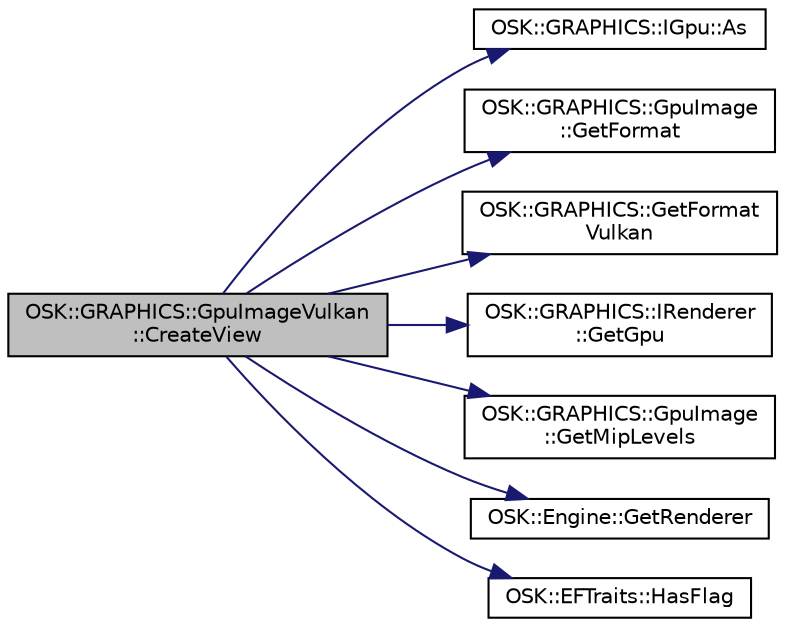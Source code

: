 digraph "OSK::GRAPHICS::GpuImageVulkan::CreateView"
{
 // LATEX_PDF_SIZE
  edge [fontname="Helvetica",fontsize="10",labelfontname="Helvetica",labelfontsize="10"];
  node [fontname="Helvetica",fontsize="10",shape=record];
  rankdir="LR";
  Node1 [label="OSK::GRAPHICS::GpuImageVulkan\l::CreateView",height=0.2,width=0.4,color="black", fillcolor="grey75", style="filled", fontcolor="black",tooltip=" "];
  Node1 -> Node2 [color="midnightblue",fontsize="10",style="solid",fontname="Helvetica"];
  Node2 [label="OSK::GRAPHICS::IGpu::As",height=0.2,width=0.4,color="black", fillcolor="white", style="filled",URL="$class_o_s_k_1_1_g_r_a_p_h_i_c_s_1_1_i_gpu.html#a1b0e5d22fed49696034d38442892121c",tooltip="Castea la clase al tipo dado."];
  Node1 -> Node3 [color="midnightblue",fontsize="10",style="solid",fontname="Helvetica"];
  Node3 [label="OSK::GRAPHICS::GpuImage\l::GetFormat",height=0.2,width=0.4,color="black", fillcolor="white", style="filled",URL="$class_o_s_k_1_1_g_r_a_p_h_i_c_s_1_1_gpu_image.html#a7fbd0307d9e9147312004fecca6b73ba",tooltip=" "];
  Node1 -> Node4 [color="midnightblue",fontsize="10",style="solid",fontname="Helvetica"];
  Node4 [label="OSK::GRAPHICS::GetFormat\lVulkan",height=0.2,width=0.4,color="black", fillcolor="white", style="filled",URL="$namespace_o_s_k_1_1_g_r_a_p_h_i_c_s.html#aa15e92a412a9d26d5213e4f716762081",tooltip="Obtiene la representación nativa del formato para Vulkan."];
  Node1 -> Node5 [color="midnightblue",fontsize="10",style="solid",fontname="Helvetica"];
  Node5 [label="OSK::GRAPHICS::IRenderer\l::GetGpu",height=0.2,width=0.4,color="black", fillcolor="white", style="filled",URL="$class_o_s_k_1_1_g_r_a_p_h_i_c_s_1_1_i_renderer.html#a8b6b1698afeb3bb07f3b91e5ddb79b2d",tooltip=" "];
  Node1 -> Node6 [color="midnightblue",fontsize="10",style="solid",fontname="Helvetica"];
  Node6 [label="OSK::GRAPHICS::GpuImage\l::GetMipLevels",height=0.2,width=0.4,color="black", fillcolor="white", style="filled",URL="$class_o_s_k_1_1_g_r_a_p_h_i_c_s_1_1_gpu_image.html#aa0220799f28ec1c45c888926243867e9",tooltip="Devuelve el número máximo de miplevels de esta imagen."];
  Node1 -> Node7 [color="midnightblue",fontsize="10",style="solid",fontname="Helvetica"];
  Node7 [label="OSK::Engine::GetRenderer",height=0.2,width=0.4,color="black", fillcolor="white", style="filled",URL="$class_o_s_k_1_1_engine.html#a019c5397d042224c134b7fd22c739d00",tooltip=" "];
  Node1 -> Node8 [color="midnightblue",fontsize="10",style="solid",fontname="Helvetica"];
  Node8 [label="OSK::EFTraits::HasFlag",height=0.2,width=0.4,color="black", fillcolor="white", style="filled",URL="$namespace_o_s_k_1_1_e_f_traits.html#a8b4d083d34df5ab4cc95043f91b5a24c",tooltip="Devuelve true si el enum 'value' tiene la flag 'flag'."];
}
